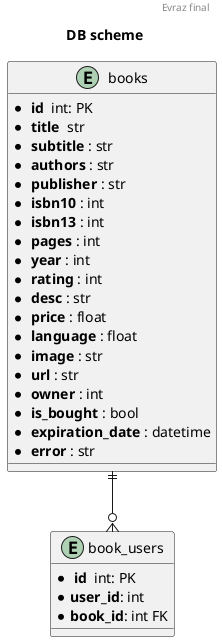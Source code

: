 @startuml
header Evraz final
title DB scheme

skinparam linetype ortho


entity books{
    * ** id ** int: PK
    * ** title ** str
    * ** subtitle **: str
    * ** authors **: str
    * ** publisher **: str
    * ** isbn10 **: int
    * ** isbn13 **: int
    * ** pages **: int
    * ** year **: int
    * ** rating **: int
    * ** desc **: str
    * ** price **: float
    * ** language **: float
    * ** image **: str
    * ** url **: str
    * ** owner **: int
    * ** is_bought **: bool
    * ** expiration_date **: datetime
    * ** error **: str
}

entity book_users{
    * ** id ** int: PK
    * **user_id**: int
    * **book_id**: int FK
}

books ||--o{ book_users

@enduml